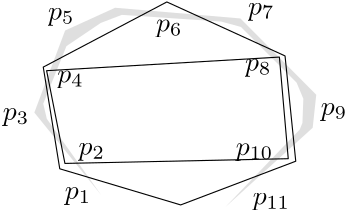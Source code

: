 <?xml version="1.0"?>
<!DOCTYPE ipe SYSTEM "ipe.dtd">
<ipe version="70000" creator="ipe6upgrade">
<info created="D:20061204111117" modified="D:20080513073429"/>
<ipestyle name="ipe6">
<color name="red" value="1 0 0"/>
<color name="green" value="0 1 0"/>
<color name="blue" value="0 0 1"/>
<color name="yellow" value="1 1 0"/>
<color name="gray1" value="0.125"/>
<color name="gray2" value="0.25"/>
<color name="gray3" value="0.375"/>
<color name="gray4" value="0.5"/>
<color name="gray5" value="0.625"/>
<color name="gray6" value="0.75"/>
<color name="gray7" value="0.875"/>
<dashstyle name="dashed" value="[4] 0"/>
<dashstyle name="dotted" value="[1 3] 0"/>
<dashstyle name="dash dotted" value="[4 2 1 2] 0"/>
<dashstyle name="dash dot dotted" value="[4 2 1 2 1 2] 0"/>
<pen name="heavier" value="0.8"/>
<pen name="fat" value="1.2"/>
<pen name="ultrafat" value="2"/>
<textsize name="large" value="\large"/>
<textsize name="Large" value="\Large"/>
<textsize name="LARGE" value="\LARGE"/>
<textsize name="huge" value="\huge"/>
<textsize name="Huge" value="\Huge"/>
<textsize name="small" value="\small"/>
<textsize name="footnote" value="\footnotesize"/>
<textsize name="tiny" value="\tiny"/>
<symbolsize name="small" value="2"/>
<symbolsize name="tiny" value="1.1"/>
<symbolsize name="large" value="5"/>
<arrowsize name="small" value="5"/>
<arrowsize name="tiny" value="3"/>
<arrowsize name="large" value="10"/>
<symbol name="mark/circle(sx)" transformations="translations">
<path fill="sym-stroke">
0.6 0 0 0.6 0 0 e 0.4 0 0 0.4 0 0 e
</path></symbol>
<symbol name="mark/disk(sx)" transformations="translations">
<path fill="sym-stroke">
0.6 0 0 0.6 0 0 e
</path></symbol>
<symbol name="mark/fdisk(sfx)" transformations="translations">
<group><path fill="sym-stroke" fillrule="eofill">
0.6 0 0 0.6 0 0 e 0.4 0 0 0.4 0 0 e
</path><path fill="sym-fill">
0.4 0 0 0.4 0 0 e
</path></group></symbol>
<symbol name="mark/box(sx)" transformations="translations">
<path fill="sym-stroke" fillrule="eofill">
-0.6 -0.6 m 0.6 -0.6 l 0.6 0.6 l -0.6 0.6 l h -0.4 -0.4 m 0.4 -0.4 l 0.4 0.4 l -0.4 0.4 l h</path></symbol>
<symbol name="mark/square(sx)" transformations="translations">
<path fill="sym-stroke">
-0.6 -0.6 m 0.6 -0.6 l 0.6 0.6 l -0.6 0.6 l h</path></symbol>
<symbol name="mark/fsquare(sfx)" transformations="translations">
<group><path fill="sym-stroke" fillrule="eofill">
-0.6 -0.6 m 0.6 -0.6 l 0.6 0.6 l -0.6 0.6 l h-0.4 -0.4 m 0.4 -0.4 l 0.4 0.4 l -0.4 0.4 l h</path><path fill="sym-fill">
-0.4 -0.4 m 0.4 -0.4 l 0.4 0.4 l -0.4 0.4 l h</path></group></symbol>
<symbol name="mark/cross(sx)" transformations="translations">
<group><path fill="sym-stroke">
-0.43 -0.57 m 0.57 0.43 l 0.43 0.57 l -0.57 -0.43 l h</path><path fill="sym-stroke">
-0.43 0.57 m 0.57 -0.43 l 0.43 -0.57 l -0.57 0.43 l h</path>
</group></symbol>
<textstyle name="center" begin="\begin{center}"
end="\end{center}"/>
<textstyle name="itemize" begin="\begin{itemize}"
end="\end{itemize}"/>
<textstyle name="item" begin="\begin{itemize}\item{}"
end="\end{itemize}"/>
</ipestyle>
<page>
<layer name="alpha"/>
<view layers="alpha" active="alpha"/>
<path layer="alpha" pen="normal" matrix="0.6 0 0 0.6 99.5584 92.8952" fill="gray7">
278.874 170.677 m
331.335 218.32 l
333.476 238.126 l
287.974 283.896 l
212.762 290.32 l
182.784 276.669 l
164.316 227.42 l
204.465 177.903 l
171.81 223.673 l
169.669 232.773 l
183.587 267.301 l
204.197 281.219 l
216.777 286.037 l
276.465 282.022 l
288.242 278.81 l
321.699 245.353 l
325.714 235.717 l
325.178 221.264 l
323.572 217.249 l
h
</path>
<path stroke="black" pen="normal" matrix="0.6 0 0 0.6 99.5584 92.8952">
314.74 261.413 m
243.81 293.799 l
169.669 254.721 l
179.572 193.695 l
252.108 172.015 l
321.164 198.245 l
h
</path>
<text stroke="black" matrix="1 0 0 1 -3.66412 0.732824" pos="212.804 195.597" type="label" transformations="translations" width="9.482" valign="bottom" size="normal">$p_1$</text>
<text stroke="black" matrix="1 0 0 1 -1.64885 -2.19847" pos="215.736 214.467" type="label" transformations="translations" width="9.482" valign="bottom" size="normal">$p_2$</text>
<text stroke="black" matrix="1 0 0 1 1.64885 -2.56489" pos="185.14 227.291" type="label" transformations="translations" width="9.482" valign="bottom" size="normal">$p_3$</text>
<text stroke="black" matrix="1 0 0 1 -0.549618 -1.64885" pos="206.942 239.933" type="label" transformations="translations" width="9.482" valign="bottom" size="normal">$p_4$</text>
<text stroke="black" matrix="1 0 0 1 0.916031 -4.21374" pos="202.178 265.032" type="label" transformations="translations" width="9.482" valign="bottom" size="normal">$p_5$</text>
<text stroke="black" matrix="1 0 0 1 -1.09924 -0.732824" pos="243.033 257.337" type="label" transformations="translations" width="9.482" valign="bottom" size="normal">$p_6$</text>
<text stroke="black" matrix="1 0 0 1 -1.28244 -1.46565" pos="276.377 264.116" type="label" transformations="translations" width="9.482" valign="bottom" size="normal">$p_7$</text>
<text stroke="black" matrix="1 0 0 1 -3.84733 -0.916031" pos="277.843 243.414" type="label" transformations="translations" width="9.482" valign="bottom" size="normal">$p_8$</text>
<text stroke="black" matrix="1 0 0 1 0.549618 -5.49618" pos="300.743 232.055" type="label" transformations="translations" width="9.482" valign="bottom" size="normal">$p_9$</text>
<text stroke="black" matrix="1 0 0 1 -5.12977 -1.28244" pos="275.827 213.368" type="label" transformations="translations" width="13.453" valign="bottom" size="normal">$p_{10}$</text>
<text stroke="black" matrix="1 0 0 1 3.48092 0.732824" pos="273.262 193.582" type="label" transformations="translations" width="13.453" valign="bottom" size="normal">$p_{11}$</text>
<path stroke="black" pen="normal">
286.367 249.328 m
202.569 244.436 l
209.162 211.044 l
289.558 212.746 l
h
</path>
</page>
</ipe>
